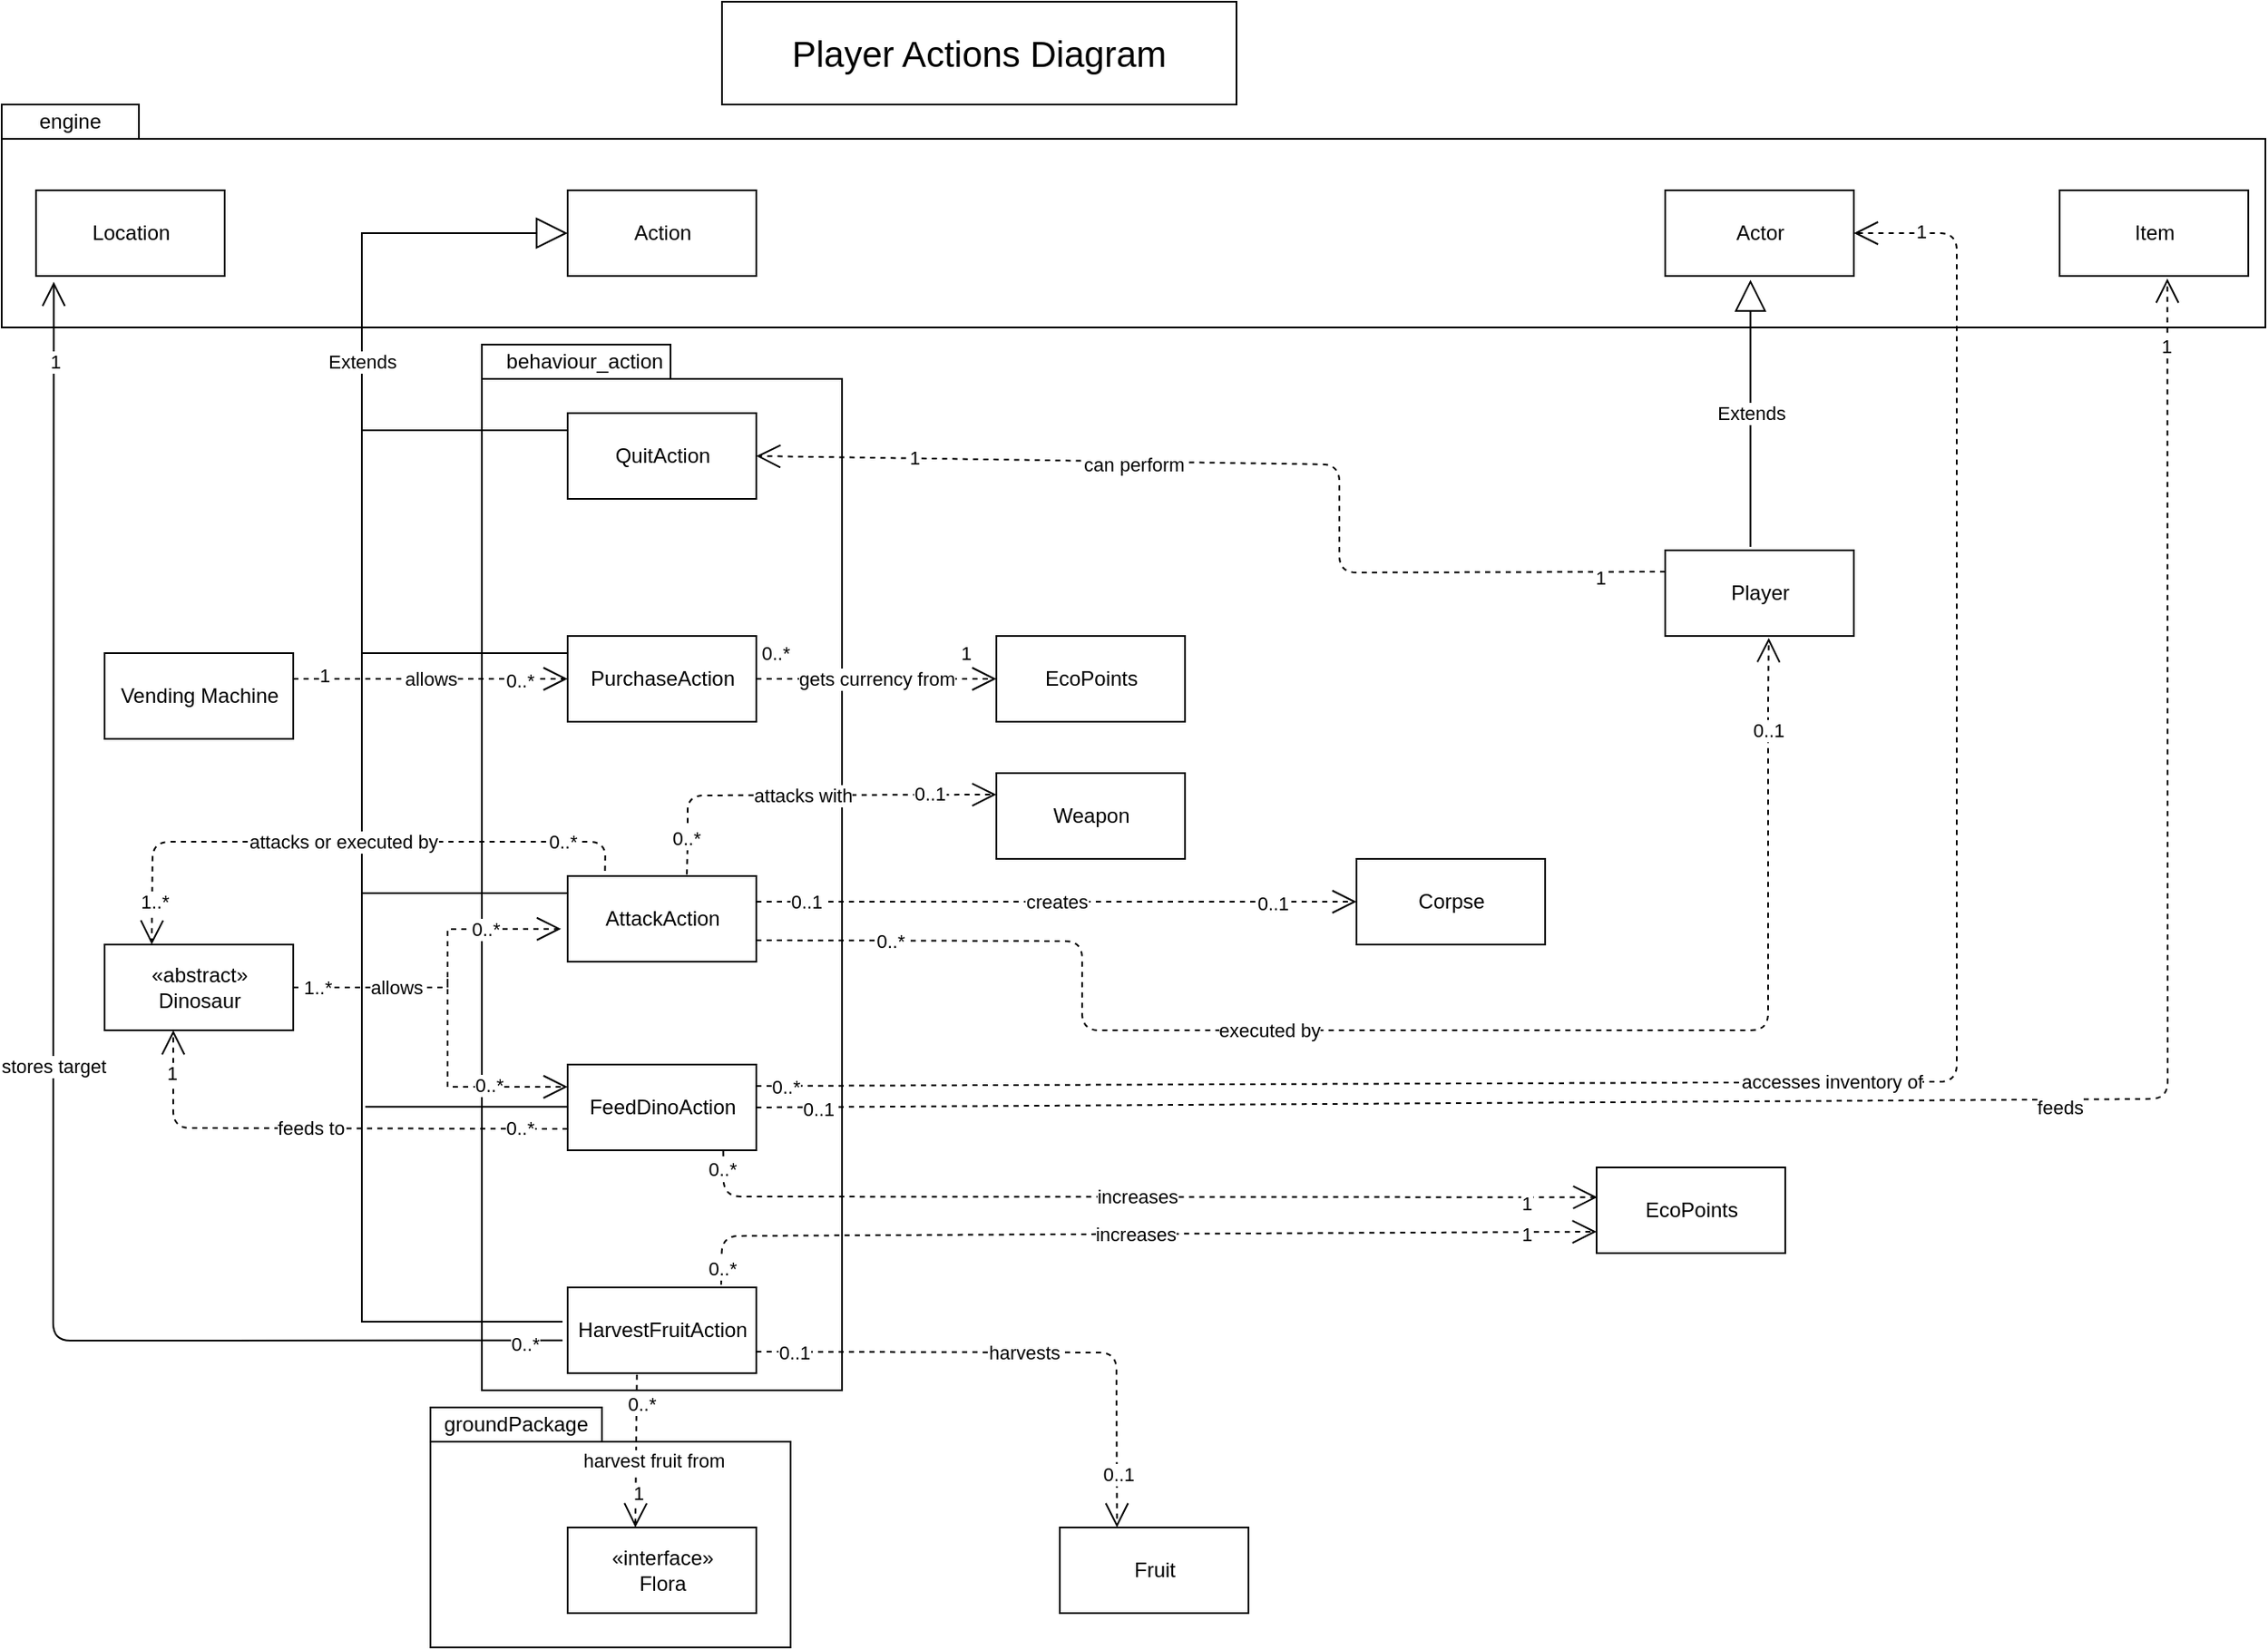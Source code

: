 <mxfile version="14.7.0" type="device"><diagram id="J9wxFeQQp_XRwsTWb4Th" name="Page-1"><mxGraphModel dx="1006" dy="685" grid="1" gridSize="10" guides="1" tooltips="1" connect="1" arrows="1" fold="1" page="1" pageScale="1" pageWidth="1654" pageHeight="1169" math="0" shadow="0"><root><mxCell id="0"/><mxCell id="1" parent="0"/><mxCell id="gtlAkN6An0q77Uo1x-YT-7" value="" style="shape=folder;fontStyle=1;spacingTop=10;tabWidth=100;tabHeight=20;tabPosition=left;html=1;" parent="1" vertex="1"><mxGeometry x="350" y="870" width="210" height="140" as="geometry"/></mxCell><mxCell id="gtlAkN6An0q77Uo1x-YT-1" value="" style="shape=folder;fontStyle=1;spacingTop=10;tabWidth=110;tabHeight=20;tabPosition=left;html=1;" parent="1" vertex="1"><mxGeometry x="380" y="250" width="210" height="610" as="geometry"/></mxCell><mxCell id="GRMZUCecCciewm6VgRsI-2" value="AttackAction" style="html=1;" parent="1" vertex="1"><mxGeometry x="430" y="560" width="110" height="50" as="geometry"/></mxCell><mxCell id="GRMZUCecCciewm6VgRsI-3" value="FeedDinoAction" style="html=1;" parent="1" vertex="1"><mxGeometry x="430" y="670" width="110" height="50" as="geometry"/></mxCell><mxCell id="GRMZUCecCciewm6VgRsI-6" value="HarvestFruitAction" style="html=1;" parent="1" vertex="1"><mxGeometry x="430" y="800" width="110" height="50" as="geometry"/></mxCell><mxCell id="GRMZUCecCciewm6VgRsI-7" value="PurchaseAction" style="html=1;" parent="1" vertex="1"><mxGeometry x="430" y="420" width="110" height="50" as="geometry"/></mxCell><mxCell id="GRMZUCecCciewm6VgRsI-8" value="QuitAction" style="html=1;" parent="1" vertex="1"><mxGeometry x="430" y="290" width="110" height="50" as="geometry"/></mxCell><mxCell id="GRMZUCecCciewm6VgRsI-9" value="" style="shape=folder;fontStyle=1;spacingTop=10;tabWidth=80;tabHeight=20;tabPosition=left;html=1;" parent="1" vertex="1"><mxGeometry x="100" y="110" width="1320" height="130" as="geometry"/></mxCell><mxCell id="GRMZUCecCciewm6VgRsI-10" value="engine" style="text;html=1;strokeColor=none;fillColor=none;align=center;verticalAlign=middle;whiteSpace=wrap;rounded=0;" parent="1" vertex="1"><mxGeometry x="120" y="110" width="40" height="20" as="geometry"/></mxCell><mxCell id="GRMZUCecCciewm6VgRsI-11" value="Actor" style="html=1;" parent="1" vertex="1"><mxGeometry x="1070" y="160" width="110" height="50" as="geometry"/></mxCell><mxCell id="GRMZUCecCciewm6VgRsI-12" value="Player" style="html=1;" parent="1" vertex="1"><mxGeometry x="1070" y="370" width="110" height="50" as="geometry"/></mxCell><mxCell id="GRMZUCecCciewm6VgRsI-13" value="Extends" style="endArrow=block;endSize=16;endFill=0;html=1;exitX=0.452;exitY=-0.039;exitDx=0;exitDy=0;exitPerimeter=0;entryX=0.452;entryY=1.044;entryDx=0;entryDy=0;entryPerimeter=0;" parent="1" source="GRMZUCecCciewm6VgRsI-12" target="GRMZUCecCciewm6VgRsI-11" edge="1"><mxGeometry width="160" relative="1" as="geometry"><mxPoint x="200" y="300" as="sourcePoint"/><mxPoint x="360" y="300" as="targetPoint"/></mxGeometry></mxCell><mxCell id="GRMZUCecCciewm6VgRsI-14" value="Action" style="html=1;" parent="1" vertex="1"><mxGeometry x="430" y="160" width="110" height="50" as="geometry"/></mxCell><mxCell id="GRMZUCecCciewm6VgRsI-15" value="Extends" style="endArrow=block;endSize=16;endFill=0;html=1;exitX=-0.027;exitY=0.4;exitDx=0;exitDy=0;entryX=0;entryY=0.5;entryDx=0;entryDy=0;rounded=0;exitPerimeter=0;" parent="1" source="GRMZUCecCciewm6VgRsI-6" target="GRMZUCecCciewm6VgRsI-14" edge="1"><mxGeometry x="0.553" width="160" relative="1" as="geometry"><mxPoint x="160" y="670" as="sourcePoint"/><mxPoint x="320" y="670" as="targetPoint"/><Array as="points"><mxPoint x="310" y="820"/><mxPoint x="310" y="683"/><mxPoint x="310" y="185"/></Array><mxPoint as="offset"/></mxGeometry></mxCell><mxCell id="GRMZUCecCciewm6VgRsI-16" value="" style="endArrow=none;html=1;" parent="1" edge="1"><mxGeometry width="50" height="50" relative="1" as="geometry"><mxPoint x="312" y="694.58" as="sourcePoint"/><mxPoint x="430" y="694.58" as="targetPoint"/><Array as="points"><mxPoint x="372" y="694.58"/></Array></mxGeometry></mxCell><mxCell id="GRMZUCecCciewm6VgRsI-17" value="" style="endArrow=none;html=1;entryX=0;entryY=0.5;entryDx=0;entryDy=0;" parent="1" edge="1"><mxGeometry width="50" height="50" relative="1" as="geometry"><mxPoint x="310" y="570" as="sourcePoint"/><mxPoint x="430" y="570" as="targetPoint"/></mxGeometry></mxCell><mxCell id="GRMZUCecCciewm6VgRsI-18" value="" style="endArrow=none;html=1;entryX=0;entryY=0.5;entryDx=0;entryDy=0;" parent="1" edge="1"><mxGeometry width="50" height="50" relative="1" as="geometry"><mxPoint x="310" y="430" as="sourcePoint"/><mxPoint x="430" y="430" as="targetPoint"/></mxGeometry></mxCell><mxCell id="GRMZUCecCciewm6VgRsI-19" value="" style="endArrow=none;html=1;entryX=0;entryY=0.5;entryDx=0;entryDy=0;" parent="1" edge="1"><mxGeometry width="50" height="50" relative="1" as="geometry"><mxPoint x="310" y="300" as="sourcePoint"/><mxPoint x="430" y="300" as="targetPoint"/></mxGeometry></mxCell><mxCell id="GRMZUCecCciewm6VgRsI-20" value="can perform" style="endArrow=open;endSize=12;dashed=1;html=1;entryX=1;entryY=0.5;entryDx=0;entryDy=0;exitX=0;exitY=0.25;exitDx=0;exitDy=0;" parent="1" source="GRMZUCecCciewm6VgRsI-12" target="GRMZUCecCciewm6VgRsI-8" edge="1"><mxGeometry x="0.258" y="2" width="160" relative="1" as="geometry"><mxPoint x="270" y="380" as="sourcePoint"/><mxPoint x="430" y="380" as="targetPoint"/><Array as="points"><mxPoint x="880" y="383"/><mxPoint x="880" y="320"/></Array><mxPoint as="offset"/></mxGeometry></mxCell><mxCell id="GRMZUCecCciewm6VgRsI-21" value="1" style="edgeLabel;html=1;align=center;verticalAlign=middle;resizable=0;points=[];" parent="GRMZUCecCciewm6VgRsI-20" vertex="1" connectable="0"><mxGeometry x="-0.871" y="3" relative="1" as="geometry"><mxPoint as="offset"/></mxGeometry></mxCell><mxCell id="GRMZUCecCciewm6VgRsI-22" value="1" style="edgeLabel;html=1;align=center;verticalAlign=middle;resizable=0;points=[];" parent="GRMZUCecCciewm6VgRsI-20" vertex="1" connectable="0"><mxGeometry x="0.692" y="-1" relative="1" as="geometry"><mxPoint as="offset"/></mxGeometry></mxCell><mxCell id="GRMZUCecCciewm6VgRsI-23" value="Vending Machine" style="html=1;" parent="1" vertex="1"><mxGeometry x="160" y="430" width="110" height="50" as="geometry"/></mxCell><mxCell id="GRMZUCecCciewm6VgRsI-24" value="allows" style="endArrow=open;endSize=12;dashed=1;html=1;entryX=0;entryY=0.5;entryDx=0;entryDy=0;" parent="1" target="GRMZUCecCciewm6VgRsI-7" edge="1"><mxGeometry width="160" relative="1" as="geometry"><mxPoint x="270" y="445" as="sourcePoint"/><mxPoint x="430" y="490" as="targetPoint"/></mxGeometry></mxCell><mxCell id="GRMZUCecCciewm6VgRsI-25" value="1" style="edgeLabel;html=1;align=center;verticalAlign=middle;resizable=0;points=[];" parent="GRMZUCecCciewm6VgRsI-24" vertex="1" connectable="0"><mxGeometry x="-0.893" y="2" relative="1" as="geometry"><mxPoint x="9" as="offset"/></mxGeometry></mxCell><mxCell id="GRMZUCecCciewm6VgRsI-26" value="0..*" style="edgeLabel;html=1;align=center;verticalAlign=middle;resizable=0;points=[];" parent="GRMZUCecCciewm6VgRsI-24" vertex="1" connectable="0"><mxGeometry x="0.643" y="-1" relative="1" as="geometry"><mxPoint as="offset"/></mxGeometry></mxCell><mxCell id="GRMZUCecCciewm6VgRsI-28" value="«abstract»&lt;br&gt;Dinosaur" style="html=1;" parent="1" vertex="1"><mxGeometry x="160" y="600" width="110" height="50" as="geometry"/></mxCell><mxCell id="GRMZUCecCciewm6VgRsI-30" value="allows" style="endArrow=open;endSize=12;dashed=1;html=1;exitX=1;exitY=0.5;exitDx=0;exitDy=0;entryX=-0.035;entryY=0.617;entryDx=0;entryDy=0;entryPerimeter=0;rounded=0;" parent="1" source="GRMZUCecCciewm6VgRsI-28" target="GRMZUCecCciewm6VgRsI-2" edge="1"><mxGeometry x="-0.369" width="160" relative="1" as="geometry"><mxPoint x="310" y="624.58" as="sourcePoint"/><mxPoint x="470" y="624.58" as="targetPoint"/><Array as="points"><mxPoint x="360" y="625"/><mxPoint x="360" y="591"/></Array><mxPoint as="offset"/></mxGeometry></mxCell><mxCell id="GRMZUCecCciewm6VgRsI-34" value="0..*" style="edgeLabel;html=1;align=center;verticalAlign=middle;resizable=0;points=[];" parent="GRMZUCecCciewm6VgRsI-30" vertex="1" connectable="0"><mxGeometry x="0.536" relative="1" as="geometry"><mxPoint as="offset"/></mxGeometry></mxCell><mxCell id="GRMZUCecCciewm6VgRsI-35" value="1..*" style="edgeLabel;html=1;align=center;verticalAlign=middle;resizable=0;points=[];" parent="GRMZUCecCciewm6VgRsI-30" vertex="1" connectable="0"><mxGeometry x="-0.856" relative="1" as="geometry"><mxPoint as="offset"/></mxGeometry></mxCell><mxCell id="GRMZUCecCciewm6VgRsI-33" value="" style="endArrow=open;endSize=12;dashed=1;html=1;strokeWidth=1;rounded=0;" parent="1" edge="1"><mxGeometry x="1" y="36" width="160" relative="1" as="geometry"><mxPoint x="360" y="620" as="sourcePoint"/><mxPoint x="430" y="683" as="targetPoint"/><Array as="points"><mxPoint x="360" y="683"/></Array><mxPoint x="24" y="16" as="offset"/></mxGeometry></mxCell><mxCell id="GRMZUCecCciewm6VgRsI-37" value="0..*" style="edgeLabel;html=1;align=center;verticalAlign=middle;resizable=0;points=[];" parent="GRMZUCecCciewm6VgRsI-33" vertex="1" connectable="0"><mxGeometry x="0.303" y="1" relative="1" as="geometry"><mxPoint as="offset"/></mxGeometry></mxCell><mxCell id="GRMZUCecCciewm6VgRsI-38" value="EcoPoints" style="html=1;" parent="1" vertex="1"><mxGeometry x="680" y="420" width="110" height="50" as="geometry"/></mxCell><mxCell id="GRMZUCecCciewm6VgRsI-39" value="gets currency from" style="endArrow=open;endSize=12;dashed=1;html=1;strokeWidth=1;exitX=1;exitY=0.5;exitDx=0;exitDy=0;entryX=0;entryY=0.5;entryDx=0;entryDy=0;" parent="1" source="GRMZUCecCciewm6VgRsI-7" target="GRMZUCecCciewm6VgRsI-38" edge="1"><mxGeometry width="160" relative="1" as="geometry"><mxPoint x="570" y="500" as="sourcePoint"/><mxPoint x="730" y="500" as="targetPoint"/></mxGeometry></mxCell><mxCell id="GRMZUCecCciewm6VgRsI-40" value="0..*" style="edgeLabel;html=1;align=center;verticalAlign=middle;resizable=0;points=[];" parent="GRMZUCecCciewm6VgRsI-39" vertex="1" connectable="0"><mxGeometry x="-0.841" y="1" relative="1" as="geometry"><mxPoint y="-14" as="offset"/></mxGeometry></mxCell><mxCell id="GRMZUCecCciewm6VgRsI-41" value="1" style="edgeLabel;html=1;align=center;verticalAlign=middle;resizable=0;points=[];" parent="GRMZUCecCciewm6VgRsI-39" vertex="1" connectable="0"><mxGeometry x="0.743" y="3" relative="1" as="geometry"><mxPoint y="-12" as="offset"/></mxGeometry></mxCell><mxCell id="GRMZUCecCciewm6VgRsI-42" value="executed by" style="endArrow=open;endSize=12;dashed=1;html=1;strokeWidth=1;entryX=0.549;entryY=1.023;entryDx=0;entryDy=0;exitX=1;exitY=0.75;exitDx=0;exitDy=0;entryPerimeter=0;" parent="1" source="GRMZUCecCciewm6VgRsI-2" target="GRMZUCecCciewm6VgRsI-12" edge="1"><mxGeometry x="-0.194" width="160" relative="1" as="geometry"><mxPoint x="470" y="540" as="sourcePoint"/><mxPoint x="100" y="390" as="targetPoint"/><Array as="points"><mxPoint x="730" y="598"/><mxPoint x="730" y="650"/><mxPoint x="1130" y="650"/><mxPoint x="1130" y="460"/></Array><mxPoint as="offset"/></mxGeometry></mxCell><mxCell id="GRMZUCecCciewm6VgRsI-53" value="0..1" style="edgeLabel;html=1;align=center;verticalAlign=middle;resizable=0;points=[];" parent="GRMZUCecCciewm6VgRsI-42" vertex="1" connectable="0"><mxGeometry x="0.878" relative="1" as="geometry"><mxPoint as="offset"/></mxGeometry></mxCell><mxCell id="GRMZUCecCciewm6VgRsI-56" value="0..*" style="edgeLabel;html=1;align=center;verticalAlign=middle;resizable=0;points=[];" parent="GRMZUCecCciewm6VgRsI-42" vertex="1" connectable="0"><mxGeometry x="-0.822" relative="1" as="geometry"><mxPoint as="offset"/></mxGeometry></mxCell><mxCell id="GRMZUCecCciewm6VgRsI-45" value="Weapon" style="html=1;" parent="1" vertex="1"><mxGeometry x="680" y="500" width="110" height="50" as="geometry"/></mxCell><mxCell id="GRMZUCecCciewm6VgRsI-46" value="attacks with" style="endArrow=open;endSize=12;dashed=1;html=1;strokeWidth=1;exitX=0.632;exitY=-0.017;exitDx=0;exitDy=0;exitPerimeter=0;entryX=0;entryY=0.25;entryDx=0;entryDy=0;" parent="1" source="GRMZUCecCciewm6VgRsI-2" target="GRMZUCecCciewm6VgRsI-45" edge="1"><mxGeometry width="160" relative="1" as="geometry"><mxPoint x="600" y="610" as="sourcePoint"/><mxPoint x="760" y="610" as="targetPoint"/><Array as="points"><mxPoint x="500" y="540"/><mxPoint x="500" y="513"/></Array></mxGeometry></mxCell><mxCell id="GRMZUCecCciewm6VgRsI-49" value="0..1" style="edgeLabel;html=1;align=center;verticalAlign=middle;resizable=0;points=[];" parent="GRMZUCecCciewm6VgRsI-46" vertex="1" connectable="0"><mxGeometry x="0.649" y="1" relative="1" as="geometry"><mxPoint as="offset"/></mxGeometry></mxCell><mxCell id="GRMZUCecCciewm6VgRsI-47" value="Corpse" style="html=1;" parent="1" vertex="1"><mxGeometry x="890" y="550" width="110" height="50" as="geometry"/></mxCell><mxCell id="GRMZUCecCciewm6VgRsI-48" value="creates" style="endArrow=open;endSize=12;dashed=1;html=1;strokeWidth=1;entryX=0;entryY=0.5;entryDx=0;entryDy=0;" parent="1" target="GRMZUCecCciewm6VgRsI-47" edge="1"><mxGeometry width="160" relative="1" as="geometry"><mxPoint x="540" y="575" as="sourcePoint"/><mxPoint x="880" y="580" as="targetPoint"/></mxGeometry></mxCell><mxCell id="GRMZUCecCciewm6VgRsI-57" value="0..1" style="edgeLabel;html=1;align=center;verticalAlign=middle;resizable=0;points=[];" parent="GRMZUCecCciewm6VgRsI-48" vertex="1" connectable="0"><mxGeometry x="0.719" y="-1" relative="1" as="geometry"><mxPoint as="offset"/></mxGeometry></mxCell><mxCell id="GRMZUCecCciewm6VgRsI-58" value="0..1" style="edgeLabel;html=1;align=center;verticalAlign=middle;resizable=0;points=[];" parent="GRMZUCecCciewm6VgRsI-48" vertex="1" connectable="0"><mxGeometry x="-0.834" relative="1" as="geometry"><mxPoint as="offset"/></mxGeometry></mxCell><mxCell id="GRMZUCecCciewm6VgRsI-50" value="0..*" style="edgeLabel;html=1;align=center;verticalAlign=middle;resizable=0;points=[];" parent="1" vertex="1" connectable="0"><mxGeometry x="650.507" y="521.61" as="geometry"><mxPoint x="-152" y="16" as="offset"/></mxGeometry></mxCell><mxCell id="GRMZUCecCciewm6VgRsI-59" value="attacks or executed by" style="endArrow=open;endSize=12;dashed=1;html=1;strokeWidth=1;exitX=0.198;exitY=-0.059;exitDx=0;exitDy=0;exitPerimeter=0;entryX=0.25;entryY=0;entryDx=0;entryDy=0;" parent="1" source="GRMZUCecCciewm6VgRsI-2" target="GRMZUCecCciewm6VgRsI-28" edge="1"><mxGeometry width="160" relative="1" as="geometry"><mxPoint x="420" y="510" as="sourcePoint"/><mxPoint x="580" y="510" as="targetPoint"/><Array as="points"><mxPoint x="452" y="540"/><mxPoint x="188" y="540"/></Array></mxGeometry></mxCell><mxCell id="GRMZUCecCciewm6VgRsI-61" value="1..*" style="edgeLabel;html=1;align=center;verticalAlign=middle;resizable=0;points=[];" parent="GRMZUCecCciewm6VgRsI-59" vertex="1" connectable="0"><mxGeometry x="0.877" y="1" relative="1" as="geometry"><mxPoint y="-4" as="offset"/></mxGeometry></mxCell><mxCell id="GRMZUCecCciewm6VgRsI-62" value="0..*" style="edgeLabel;html=1;align=center;verticalAlign=middle;resizable=0;points=[];" parent="GRMZUCecCciewm6VgRsI-59" vertex="1" connectable="0"><mxGeometry x="-0.753" relative="1" as="geometry"><mxPoint as="offset"/></mxGeometry></mxCell><mxCell id="GRMZUCecCciewm6VgRsI-63" value="feeds to" style="endArrow=open;endSize=12;dashed=1;html=1;strokeWidth=1;exitX=0;exitY=0.75;exitDx=0;exitDy=0;entryX=0.364;entryY=1;entryDx=0;entryDy=0;entryPerimeter=0;" parent="1" source="GRMZUCecCciewm6VgRsI-3" target="GRMZUCecCciewm6VgRsI-28" edge="1"><mxGeometry x="0.045" width="160" relative="1" as="geometry"><mxPoint x="420" y="760" as="sourcePoint"/><mxPoint x="580" y="760" as="targetPoint"/><Array as="points"><mxPoint x="200" y="707"/></Array><mxPoint as="offset"/></mxGeometry></mxCell><mxCell id="GRMZUCecCciewm6VgRsI-64" value="1" style="edgeLabel;html=1;align=center;verticalAlign=middle;resizable=0;points=[];" parent="GRMZUCecCciewm6VgRsI-63" vertex="1" connectable="0"><mxGeometry x="0.831" y="1" relative="1" as="geometry"><mxPoint as="offset"/></mxGeometry></mxCell><mxCell id="GRMZUCecCciewm6VgRsI-65" value="0..*" style="edgeLabel;html=1;align=center;verticalAlign=middle;resizable=0;points=[];" parent="GRMZUCecCciewm6VgRsI-63" vertex="1" connectable="0"><mxGeometry x="-0.803" y="-1" relative="1" as="geometry"><mxPoint as="offset"/></mxGeometry></mxCell><mxCell id="GRMZUCecCciewm6VgRsI-66" value="accesses inventory of" style="endArrow=open;endSize=12;dashed=1;html=1;strokeWidth=1;exitX=1;exitY=0.25;exitDx=0;exitDy=0;entryX=1;entryY=0.5;entryDx=0;entryDy=0;" parent="1" source="GRMZUCecCciewm6VgRsI-3" target="GRMZUCecCciewm6VgRsI-11" edge="1"><mxGeometry width="160" relative="1" as="geometry"><mxPoint x="550" y="680" as="sourcePoint"/><mxPoint x="710" y="680" as="targetPoint"/><Array as="points"><mxPoint x="1240" y="680"/><mxPoint x="1240" y="430"/><mxPoint x="1240" y="185"/></Array></mxGeometry></mxCell><mxCell id="gtlAkN6An0q77Uo1x-YT-3" value="1" style="edgeLabel;html=1;align=center;verticalAlign=middle;resizable=0;points=[];" parent="GRMZUCecCciewm6VgRsI-66" vertex="1" connectable="0"><mxGeometry x="0.938" y="-1" relative="1" as="geometry"><mxPoint as="offset"/></mxGeometry></mxCell><mxCell id="gtlAkN6An0q77Uo1x-YT-4" value="0..*" style="edgeLabel;html=1;align=center;verticalAlign=middle;resizable=0;points=[];" parent="GRMZUCecCciewm6VgRsI-66" vertex="1" connectable="0"><mxGeometry x="-0.973" relative="1" as="geometry"><mxPoint as="offset"/></mxGeometry></mxCell><mxCell id="GRMZUCecCciewm6VgRsI-67" value="Item" style="html=1;" parent="1" vertex="1"><mxGeometry x="1300" y="160" width="110" height="50" as="geometry"/></mxCell><mxCell id="GRMZUCecCciewm6VgRsI-68" value="feeds" style="endArrow=open;endSize=12;dashed=1;html=1;strokeWidth=1;exitX=1;exitY=0.5;exitDx=0;exitDy=0;entryX=0.571;entryY=1.03;entryDx=0;entryDy=0;entryPerimeter=0;" parent="1" source="GRMZUCecCciewm6VgRsI-3" target="GRMZUCecCciewm6VgRsI-67" edge="1"><mxGeometry x="0.168" y="-5" width="160" relative="1" as="geometry"><mxPoint x="620" y="710" as="sourcePoint"/><mxPoint x="780" y="710" as="targetPoint"/><Array as="points"><mxPoint x="1363" y="690"/></Array><mxPoint as="offset"/></mxGeometry></mxCell><mxCell id="GRMZUCecCciewm6VgRsI-70" value="1" style="edgeLabel;html=1;align=center;verticalAlign=middle;resizable=0;points=[];" parent="GRMZUCecCciewm6VgRsI-68" vertex="1" connectable="0"><mxGeometry x="0.939" y="1" relative="1" as="geometry"><mxPoint as="offset"/></mxGeometry></mxCell><mxCell id="GRMZUCecCciewm6VgRsI-71" value="0..1" style="edgeLabel;html=1;align=center;verticalAlign=middle;resizable=0;points=[];" parent="GRMZUCecCciewm6VgRsI-68" vertex="1" connectable="0"><mxGeometry x="-0.945" y="-1" relative="1" as="geometry"><mxPoint as="offset"/></mxGeometry></mxCell><mxCell id="GRMZUCecCciewm6VgRsI-72" value="EcoPoints" style="html=1;" parent="1" vertex="1"><mxGeometry x="1030" y="730" width="110" height="50" as="geometry"/></mxCell><mxCell id="GRMZUCecCciewm6VgRsI-73" value="increases" style="endArrow=open;endSize=12;dashed=1;html=1;strokeWidth=1;exitX=0.825;exitY=1.01;exitDx=0;exitDy=0;exitPerimeter=0;entryX=0.004;entryY=0.348;entryDx=0;entryDy=0;entryPerimeter=0;" parent="1" source="GRMZUCecCciewm6VgRsI-3" target="GRMZUCecCciewm6VgRsI-72" edge="1"><mxGeometry width="160" relative="1" as="geometry"><mxPoint x="670" y="770" as="sourcePoint"/><mxPoint x="830" y="770" as="targetPoint"/><Array as="points"><mxPoint x="521" y="747"/></Array></mxGeometry></mxCell><mxCell id="GRMZUCecCciewm6VgRsI-74" value="0..*" style="edgeLabel;html=1;align=center;verticalAlign=middle;resizable=0;points=[];" parent="GRMZUCecCciewm6VgRsI-73" vertex="1" connectable="0"><mxGeometry x="-1" y="18" relative="1" as="geometry"><mxPoint x="-19" y="10" as="offset"/></mxGeometry></mxCell><mxCell id="GRMZUCecCciewm6VgRsI-75" value="1" style="edgeLabel;html=1;align=center;verticalAlign=middle;resizable=0;points=[];" parent="GRMZUCecCciewm6VgRsI-73" vertex="1" connectable="0"><mxGeometry x="0.846" y="-3" relative="1" as="geometry"><mxPoint as="offset"/></mxGeometry></mxCell><mxCell id="GRMZUCecCciewm6VgRsI-77" value="Location" style="html=1;" parent="1" vertex="1"><mxGeometry x="120" y="160" width="110" height="50" as="geometry"/></mxCell><mxCell id="GRMZUCecCciewm6VgRsI-78" value="stores target" style="endArrow=open;endSize=12;html=1;strokeWidth=1;exitX=-0.027;exitY=0.617;exitDx=0;exitDy=0;exitPerimeter=0;entryX=0.094;entryY=1.067;entryDx=0;entryDy=0;entryPerimeter=0;" parent="1" source="GRMZUCecCciewm6VgRsI-6" target="GRMZUCecCciewm6VgRsI-77" edge="1"><mxGeometry width="160" relative="1" as="geometry"><mxPoint x="350" y="900" as="sourcePoint"/><mxPoint x="510" y="900" as="targetPoint"/><Array as="points"><mxPoint x="130" y="831"/></Array></mxGeometry></mxCell><mxCell id="GRMZUCecCciewm6VgRsI-79" value="1" style="edgeLabel;html=1;align=center;verticalAlign=middle;resizable=0;points=[];" parent="GRMZUCecCciewm6VgRsI-78" vertex="1" connectable="0"><mxGeometry x="0.898" relative="1" as="geometry"><mxPoint as="offset"/></mxGeometry></mxCell><mxCell id="GRMZUCecCciewm6VgRsI-80" value="0..*" style="edgeLabel;html=1;align=center;verticalAlign=middle;resizable=0;points=[];" parent="GRMZUCecCciewm6VgRsI-78" vertex="1" connectable="0"><mxGeometry x="-0.951" y="2" relative="1" as="geometry"><mxPoint as="offset"/></mxGeometry></mxCell><mxCell id="GRMZUCecCciewm6VgRsI-81" value="Fruit" style="html=1;" parent="1" vertex="1"><mxGeometry x="717" y="940" width="110" height="50" as="geometry"/></mxCell><mxCell id="GRMZUCecCciewm6VgRsI-82" value="harvests" style="endArrow=open;endSize=12;dashed=1;html=1;strokeWidth=1;exitX=1;exitY=0.75;exitDx=0;exitDy=0;entryX=0.303;entryY=0;entryDx=0;entryDy=0;entryPerimeter=0;" parent="1" source="GRMZUCecCciewm6VgRsI-6" target="GRMZUCecCciewm6VgRsI-81" edge="1"><mxGeometry width="160" relative="1" as="geometry"><mxPoint x="590" y="830" as="sourcePoint"/><mxPoint x="750" y="830" as="targetPoint"/><Array as="points"><mxPoint x="750" y="838"/></Array></mxGeometry></mxCell><mxCell id="GRMZUCecCciewm6VgRsI-83" value="0..1" style="edgeLabel;html=1;align=center;verticalAlign=middle;resizable=0;points=[];" parent="GRMZUCecCciewm6VgRsI-82" vertex="1" connectable="0"><mxGeometry x="-0.859" relative="1" as="geometry"><mxPoint as="offset"/></mxGeometry></mxCell><mxCell id="GRMZUCecCciewm6VgRsI-84" value="0..1" style="edgeLabel;html=1;align=center;verticalAlign=middle;resizable=0;points=[];" parent="GRMZUCecCciewm6VgRsI-82" vertex="1" connectable="0"><mxGeometry x="0.798" y="1" relative="1" as="geometry"><mxPoint as="offset"/></mxGeometry></mxCell><mxCell id="GRMZUCecCciewm6VgRsI-85" value="increases" style="endArrow=open;endSize=12;dashed=1;html=1;strokeWidth=1;exitX=0.814;exitY=-0.033;exitDx=0;exitDy=0;entryX=0;entryY=0.75;entryDx=0;entryDy=0;exitPerimeter=0;" parent="1" source="GRMZUCecCciewm6VgRsI-6" target="GRMZUCecCciewm6VgRsI-72" edge="1"><mxGeometry width="160" relative="1" as="geometry"><mxPoint x="720" y="800" as="sourcePoint"/><mxPoint x="880" y="800" as="targetPoint"/><Array as="points"><mxPoint x="520" y="770"/></Array></mxGeometry></mxCell><mxCell id="GRMZUCecCciewm6VgRsI-86" value="1" style="edgeLabel;html=1;align=center;verticalAlign=middle;resizable=0;points=[];" parent="GRMZUCecCciewm6VgRsI-85" vertex="1" connectable="0"><mxGeometry x="0.846" y="-1" relative="1" as="geometry"><mxPoint as="offset"/></mxGeometry></mxCell><mxCell id="GRMZUCecCciewm6VgRsI-87" value="0..*" style="edgeLabel;html=1;align=center;verticalAlign=middle;resizable=0;points=[];" parent="GRMZUCecCciewm6VgRsI-85" vertex="1" connectable="0"><mxGeometry x="-0.963" relative="1" as="geometry"><mxPoint as="offset"/></mxGeometry></mxCell><mxCell id="GRMZUCecCciewm6VgRsI-89" value="«interface»&lt;br&gt;Flora" style="html=1;" parent="1" vertex="1"><mxGeometry x="430" y="940" width="110" height="50" as="geometry"/></mxCell><mxCell id="GRMZUCecCciewm6VgRsI-90" value="harvest fruit from" style="endArrow=open;endSize=12;dashed=1;html=1;strokeWidth=1;exitX=0.367;exitY=1.017;exitDx=0;exitDy=0;exitPerimeter=0;entryX=0.359;entryY=0;entryDx=0;entryDy=0;entryPerimeter=0;" parent="1" source="GRMZUCecCciewm6VgRsI-6" target="GRMZUCecCciewm6VgRsI-89" edge="1"><mxGeometry x="0.129" y="10" width="160" relative="1" as="geometry"><mxPoint x="470" y="880" as="sourcePoint"/><mxPoint x="630" y="880" as="targetPoint"/><Array as="points"/><mxPoint as="offset"/></mxGeometry></mxCell><mxCell id="GRMZUCecCciewm6VgRsI-91" value="0..*" style="edgeLabel;html=1;align=center;verticalAlign=middle;resizable=0;points=[];" parent="GRMZUCecCciewm6VgRsI-90" vertex="1" connectable="0"><mxGeometry x="-0.616" y="3" relative="1" as="geometry"><mxPoint as="offset"/></mxGeometry></mxCell><mxCell id="GRMZUCecCciewm6VgRsI-92" value="1" style="edgeLabel;html=1;align=center;verticalAlign=middle;resizable=0;points=[];" parent="GRMZUCecCciewm6VgRsI-90" vertex="1" connectable="0"><mxGeometry x="0.532" y="1" relative="1" as="geometry"><mxPoint as="offset"/></mxGeometry></mxCell><mxCell id="641o1WkbBPz2F1a1Y0Mw-1" value="&lt;font style=&quot;font-size: 21px&quot;&gt;Player Actions Diagram&lt;/font&gt;" style="rounded=0;whiteSpace=wrap;html=1;" parent="1" vertex="1"><mxGeometry x="520" y="50" width="300" height="60" as="geometry"/></mxCell><mxCell id="gtlAkN6An0q77Uo1x-YT-2" value="behaviour_action" style="text;html=1;strokeColor=none;fillColor=none;align=center;verticalAlign=middle;whiteSpace=wrap;rounded=0;" parent="1" vertex="1"><mxGeometry x="420" y="250" width="40" height="20" as="geometry"/></mxCell><mxCell id="gtlAkN6An0q77Uo1x-YT-8" value="groundPackage" style="text;html=1;strokeColor=none;fillColor=none;align=center;verticalAlign=middle;whiteSpace=wrap;rounded=0;" parent="1" vertex="1"><mxGeometry x="380" y="870" width="40" height="20" as="geometry"/></mxCell></root></mxGraphModel></diagram></mxfile>